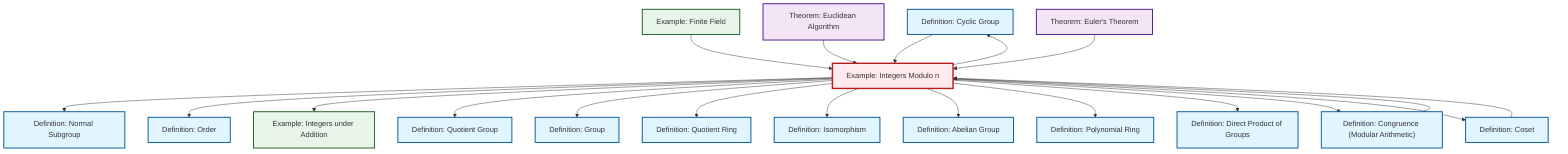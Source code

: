 graph TD
    classDef definition fill:#e1f5fe,stroke:#01579b,stroke-width:2px
    classDef theorem fill:#f3e5f5,stroke:#4a148c,stroke-width:2px
    classDef axiom fill:#fff3e0,stroke:#e65100,stroke-width:2px
    classDef example fill:#e8f5e9,stroke:#1b5e20,stroke-width:2px
    classDef current fill:#ffebee,stroke:#b71c1c,stroke-width:3px
    def-cyclic-group["Definition: Cyclic Group"]:::definition
    ex-integers-addition["Example: Integers under Addition"]:::example
    def-isomorphism["Definition: Isomorphism"]:::definition
    def-abelian-group["Definition: Abelian Group"]:::definition
    def-congruence["Definition: Congruence (Modular Arithmetic)"]:::definition
    def-normal-subgroup["Definition: Normal Subgroup"]:::definition
    ex-quotient-integers-mod-n["Example: Integers Modulo n"]:::example
    def-polynomial-ring["Definition: Polynomial Ring"]:::definition
    def-group["Definition: Group"]:::definition
    ex-finite-field["Example: Finite Field"]:::example
    thm-euler["Theorem: Euler's Theorem"]:::theorem
    def-direct-product["Definition: Direct Product of Groups"]:::definition
    def-quotient-ring["Definition: Quotient Ring"]:::definition
    def-order["Definition: Order"]:::definition
    def-quotient-group["Definition: Quotient Group"]:::definition
    def-coset["Definition: Coset"]:::definition
    thm-euclidean-algorithm["Theorem: Euclidean Algorithm"]:::theorem
    ex-quotient-integers-mod-n --> def-normal-subgroup
    ex-quotient-integers-mod-n --> def-order
    ex-quotient-integers-mod-n --> ex-integers-addition
    ex-quotient-integers-mod-n --> def-quotient-group
    ex-quotient-integers-mod-n --> def-group
    ex-quotient-integers-mod-n --> def-quotient-ring
    ex-finite-field --> ex-quotient-integers-mod-n
    ex-quotient-integers-mod-n --> def-isomorphism
    ex-quotient-integers-mod-n --> def-abelian-group
    ex-quotient-integers-mod-n --> def-polynomial-ring
    def-cyclic-group --> ex-quotient-integers-mod-n
    ex-quotient-integers-mod-n --> def-direct-product
    ex-quotient-integers-mod-n --> def-congruence
    ex-quotient-integers-mod-n --> def-coset
    ex-quotient-integers-mod-n --> def-cyclic-group
    thm-euclidean-algorithm --> ex-quotient-integers-mod-n
    def-congruence --> ex-quotient-integers-mod-n
    thm-euler --> ex-quotient-integers-mod-n
    def-coset --> ex-quotient-integers-mod-n
    class ex-quotient-integers-mod-n current